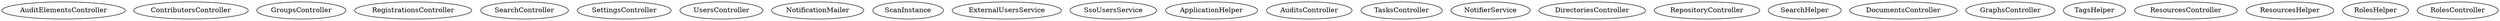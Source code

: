 digraph Microservices {
  subgraph microservice_1 {
    AuditElementsController;
    ContributorsController;
    GroupsController;
    RegistrationsController;
    SearchController;
    SettingsController;
    UsersController;
    NotificationMailer;
    ScanInstance;
    ExternalUsersService;
    SsoUsersService;
    ApplicationHelper;
  }
  subgraph microservice_2 {
    AuditsController;
    TasksController;
    NotifierService;
  }
  subgraph microservice_3 {
    DirectoriesController;
    RepositoryController;
    ApplicationHelper;
    SearchHelper;
  }
  subgraph microservice_4 {
    DocumentsController;
    ExternalUsersService;
    SsoUsersService;
    ApplicationHelper;
  }
  subgraph microservice_5 {
    GraphsController;
    TagsHelper;
    ApplicationHelper;
    ExternalUsersService;
    SsoUsersService;
  }
  subgraph microservice_6 {
    ResourcesController;
    ResourcesHelper;
    RolesHelper;
    ExternalUsersService;
    SsoUsersService;
  }
  subgraph microservice_7 {
    RolesController;
    TagsHelper;
    ExternalUsersService;
    SsoUsersService;
    ResourcesHelper;
    RolesHelper;
  }
}
